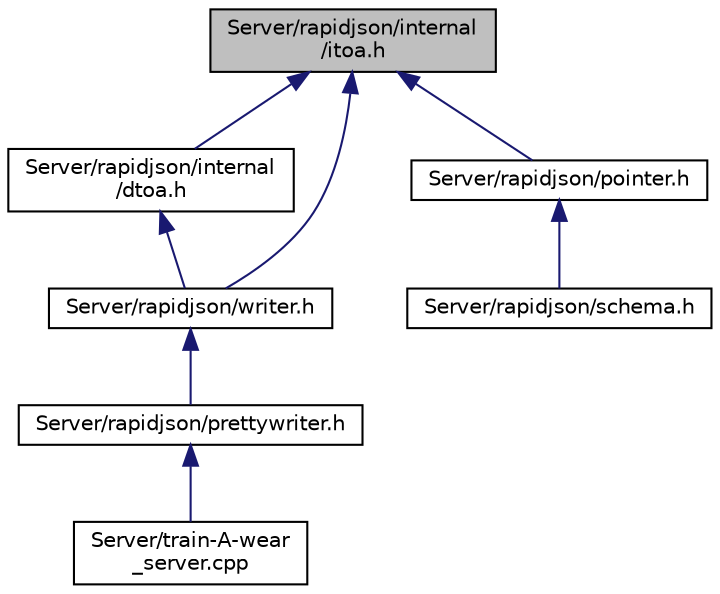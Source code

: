 digraph "Server/rapidjson/internal/itoa.h"
{
 // INTERACTIVE_SVG=YES
 // LATEX_PDF_SIZE
  edge [fontname="Helvetica",fontsize="10",labelfontname="Helvetica",labelfontsize="10"];
  node [fontname="Helvetica",fontsize="10",shape=record];
  Node5 [label="Server/rapidjson/internal\l/itoa.h",height=0.2,width=0.4,color="black", fillcolor="grey75", style="filled", fontcolor="black",tooltip=" "];
  Node5 -> Node6 [dir="back",color="midnightblue",fontsize="10",style="solid",fontname="Helvetica"];
  Node6 [label="Server/rapidjson/internal\l/dtoa.h",height=0.2,width=0.4,color="black", fillcolor="white", style="filled",URL="$dtoa_8h.html",tooltip=" "];
  Node6 -> Node7 [dir="back",color="midnightblue",fontsize="10",style="solid",fontname="Helvetica"];
  Node7 [label="Server/rapidjson/writer.h",height=0.2,width=0.4,color="black", fillcolor="white", style="filled",URL="$writer_8h.html",tooltip=" "];
  Node7 -> Node8 [dir="back",color="midnightblue",fontsize="10",style="solid",fontname="Helvetica"];
  Node8 [label="Server/rapidjson/prettywriter.h",height=0.2,width=0.4,color="black", fillcolor="white", style="filled",URL="$prettywriter_8h.html",tooltip=" "];
  Node8 -> Node9 [dir="back",color="midnightblue",fontsize="10",style="solid",fontname="Helvetica"];
  Node9 [label="Server/train-A-wear\l_server.cpp",height=0.2,width=0.4,color="black", fillcolor="white", style="filled",URL="$train-_a-wear__server_8cpp.html",tooltip="train-A-wear server file. A UDP server that binds to port 31415 to listen for any train-A-wear active..."];
  Node5 -> Node10 [dir="back",color="midnightblue",fontsize="10",style="solid",fontname="Helvetica"];
  Node10 [label="Server/rapidjson/pointer.h",height=0.2,width=0.4,color="black", fillcolor="white", style="filled",URL="$pointer_8h.html",tooltip=" "];
  Node10 -> Node11 [dir="back",color="midnightblue",fontsize="10",style="solid",fontname="Helvetica"];
  Node11 [label="Server/rapidjson/schema.h",height=0.2,width=0.4,color="black", fillcolor="white", style="filled",URL="$schema_8h.html",tooltip=" "];
  Node5 -> Node7 [dir="back",color="midnightblue",fontsize="10",style="solid",fontname="Helvetica"];
}
